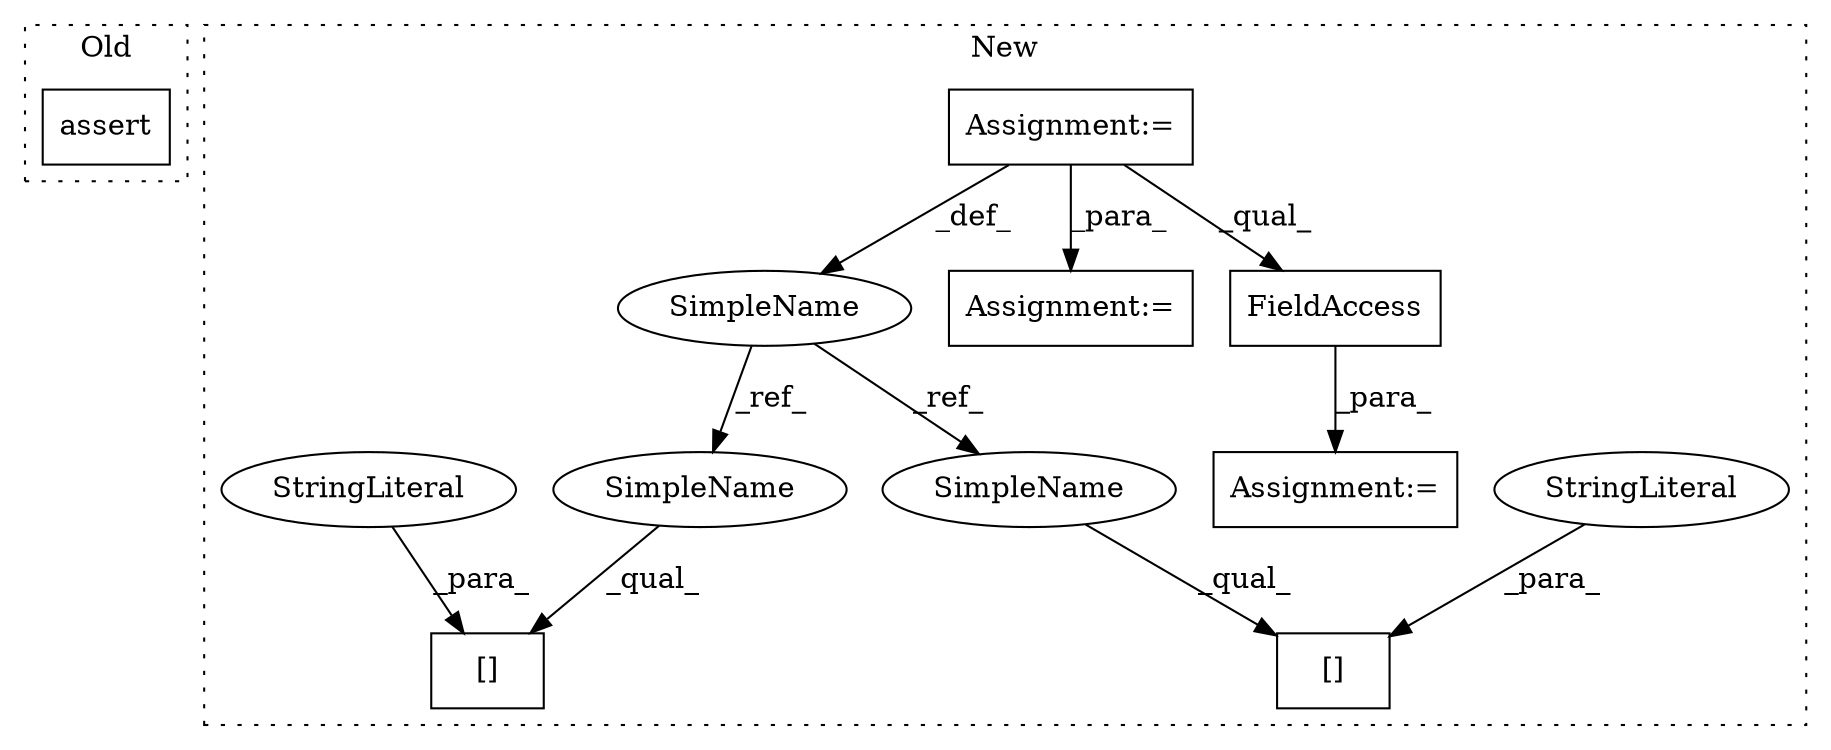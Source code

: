 digraph G {
subgraph cluster0 {
1 [label="assert" a="32" s="3494,3615" l="20,1" shape="box"];
label = "Old";
style="dotted";
}
subgraph cluster1 {
2 [label="[]" a="2" s="4477,4492" l="9,1" shape="box"];
3 [label="StringLiteral" a="45" s="4486" l="6" shape="ellipse"];
4 [label="Assignment:=" a="7" s="3889" l="1" shape="box"];
5 [label="[]" a="2" s="4501,4516" l="9,1" shape="box"];
6 [label="StringLiteral" a="45" s="4510" l="6" shape="ellipse"];
7 [label="SimpleName" a="42" s="3881" l="8" shape="ellipse"];
8 [label="Assignment:=" a="7" s="4117" l="1" shape="box"];
9 [label="Assignment:=" a="7" s="4686" l="1" shape="box"];
10 [label="FieldAccess" a="22" s="4687" l="72" shape="box"];
11 [label="SimpleName" a="42" s="4501" l="8" shape="ellipse"];
12 [label="SimpleName" a="42" s="4477" l="8" shape="ellipse"];
label = "New";
style="dotted";
}
3 -> 2 [label="_para_"];
4 -> 7 [label="_def_"];
4 -> 8 [label="_para_"];
4 -> 10 [label="_qual_"];
6 -> 5 [label="_para_"];
7 -> 12 [label="_ref_"];
7 -> 11 [label="_ref_"];
10 -> 9 [label="_para_"];
11 -> 5 [label="_qual_"];
12 -> 2 [label="_qual_"];
}